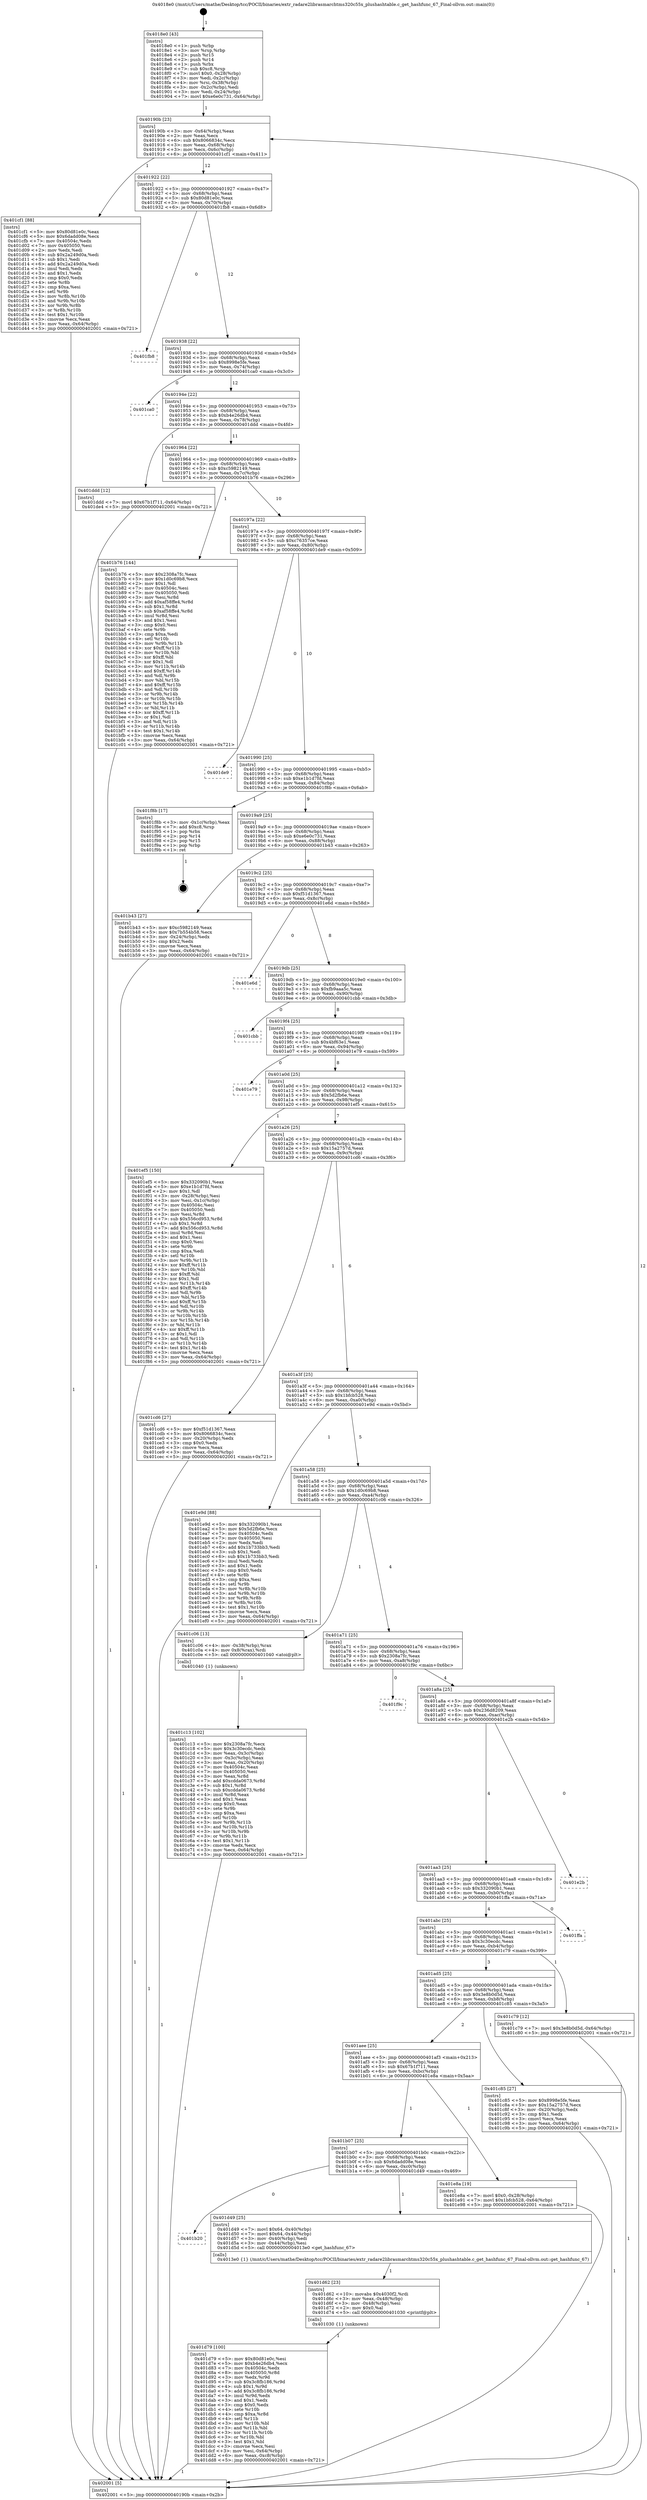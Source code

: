 digraph "0x4018e0" {
  label = "0x4018e0 (/mnt/c/Users/mathe/Desktop/tcc/POCII/binaries/extr_radare2librasmarchtms320c55x_plushashtable.c_get_hashfunc_67_Final-ollvm.out::main(0))"
  labelloc = "t"
  node[shape=record]

  Entry [label="",width=0.3,height=0.3,shape=circle,fillcolor=black,style=filled]
  "0x40190b" [label="{
     0x40190b [23]\l
     | [instrs]\l
     &nbsp;&nbsp;0x40190b \<+3\>: mov -0x64(%rbp),%eax\l
     &nbsp;&nbsp;0x40190e \<+2\>: mov %eax,%ecx\l
     &nbsp;&nbsp;0x401910 \<+6\>: sub $0x8066834c,%ecx\l
     &nbsp;&nbsp;0x401916 \<+3\>: mov %eax,-0x68(%rbp)\l
     &nbsp;&nbsp;0x401919 \<+3\>: mov %ecx,-0x6c(%rbp)\l
     &nbsp;&nbsp;0x40191c \<+6\>: je 0000000000401cf1 \<main+0x411\>\l
  }"]
  "0x401cf1" [label="{
     0x401cf1 [88]\l
     | [instrs]\l
     &nbsp;&nbsp;0x401cf1 \<+5\>: mov $0x80d81e0c,%eax\l
     &nbsp;&nbsp;0x401cf6 \<+5\>: mov $0x6dadd08e,%ecx\l
     &nbsp;&nbsp;0x401cfb \<+7\>: mov 0x40504c,%edx\l
     &nbsp;&nbsp;0x401d02 \<+7\>: mov 0x405050,%esi\l
     &nbsp;&nbsp;0x401d09 \<+2\>: mov %edx,%edi\l
     &nbsp;&nbsp;0x401d0b \<+6\>: sub $0x2a249d0a,%edi\l
     &nbsp;&nbsp;0x401d11 \<+3\>: sub $0x1,%edi\l
     &nbsp;&nbsp;0x401d14 \<+6\>: add $0x2a249d0a,%edi\l
     &nbsp;&nbsp;0x401d1a \<+3\>: imul %edi,%edx\l
     &nbsp;&nbsp;0x401d1d \<+3\>: and $0x1,%edx\l
     &nbsp;&nbsp;0x401d20 \<+3\>: cmp $0x0,%edx\l
     &nbsp;&nbsp;0x401d23 \<+4\>: sete %r8b\l
     &nbsp;&nbsp;0x401d27 \<+3\>: cmp $0xa,%esi\l
     &nbsp;&nbsp;0x401d2a \<+4\>: setl %r9b\l
     &nbsp;&nbsp;0x401d2e \<+3\>: mov %r8b,%r10b\l
     &nbsp;&nbsp;0x401d31 \<+3\>: and %r9b,%r10b\l
     &nbsp;&nbsp;0x401d34 \<+3\>: xor %r9b,%r8b\l
     &nbsp;&nbsp;0x401d37 \<+3\>: or %r8b,%r10b\l
     &nbsp;&nbsp;0x401d3a \<+4\>: test $0x1,%r10b\l
     &nbsp;&nbsp;0x401d3e \<+3\>: cmovne %ecx,%eax\l
     &nbsp;&nbsp;0x401d41 \<+3\>: mov %eax,-0x64(%rbp)\l
     &nbsp;&nbsp;0x401d44 \<+5\>: jmp 0000000000402001 \<main+0x721\>\l
  }"]
  "0x401922" [label="{
     0x401922 [22]\l
     | [instrs]\l
     &nbsp;&nbsp;0x401922 \<+5\>: jmp 0000000000401927 \<main+0x47\>\l
     &nbsp;&nbsp;0x401927 \<+3\>: mov -0x68(%rbp),%eax\l
     &nbsp;&nbsp;0x40192a \<+5\>: sub $0x80d81e0c,%eax\l
     &nbsp;&nbsp;0x40192f \<+3\>: mov %eax,-0x70(%rbp)\l
     &nbsp;&nbsp;0x401932 \<+6\>: je 0000000000401fb8 \<main+0x6d8\>\l
  }"]
  Exit [label="",width=0.3,height=0.3,shape=circle,fillcolor=black,style=filled,peripheries=2]
  "0x401fb8" [label="{
     0x401fb8\l
  }", style=dashed]
  "0x401938" [label="{
     0x401938 [22]\l
     | [instrs]\l
     &nbsp;&nbsp;0x401938 \<+5\>: jmp 000000000040193d \<main+0x5d\>\l
     &nbsp;&nbsp;0x40193d \<+3\>: mov -0x68(%rbp),%eax\l
     &nbsp;&nbsp;0x401940 \<+5\>: sub $0x8998e5fe,%eax\l
     &nbsp;&nbsp;0x401945 \<+3\>: mov %eax,-0x74(%rbp)\l
     &nbsp;&nbsp;0x401948 \<+6\>: je 0000000000401ca0 \<main+0x3c0\>\l
  }"]
  "0x401d79" [label="{
     0x401d79 [100]\l
     | [instrs]\l
     &nbsp;&nbsp;0x401d79 \<+5\>: mov $0x80d81e0c,%esi\l
     &nbsp;&nbsp;0x401d7e \<+5\>: mov $0xb4e26db4,%ecx\l
     &nbsp;&nbsp;0x401d83 \<+7\>: mov 0x40504c,%edx\l
     &nbsp;&nbsp;0x401d8a \<+8\>: mov 0x405050,%r8d\l
     &nbsp;&nbsp;0x401d92 \<+3\>: mov %edx,%r9d\l
     &nbsp;&nbsp;0x401d95 \<+7\>: sub $0x3c8fb186,%r9d\l
     &nbsp;&nbsp;0x401d9c \<+4\>: sub $0x1,%r9d\l
     &nbsp;&nbsp;0x401da0 \<+7\>: add $0x3c8fb186,%r9d\l
     &nbsp;&nbsp;0x401da7 \<+4\>: imul %r9d,%edx\l
     &nbsp;&nbsp;0x401dab \<+3\>: and $0x1,%edx\l
     &nbsp;&nbsp;0x401dae \<+3\>: cmp $0x0,%edx\l
     &nbsp;&nbsp;0x401db1 \<+4\>: sete %r10b\l
     &nbsp;&nbsp;0x401db5 \<+4\>: cmp $0xa,%r8d\l
     &nbsp;&nbsp;0x401db9 \<+4\>: setl %r11b\l
     &nbsp;&nbsp;0x401dbd \<+3\>: mov %r10b,%bl\l
     &nbsp;&nbsp;0x401dc0 \<+3\>: and %r11b,%bl\l
     &nbsp;&nbsp;0x401dc3 \<+3\>: xor %r11b,%r10b\l
     &nbsp;&nbsp;0x401dc6 \<+3\>: or %r10b,%bl\l
     &nbsp;&nbsp;0x401dc9 \<+3\>: test $0x1,%bl\l
     &nbsp;&nbsp;0x401dcc \<+3\>: cmovne %ecx,%esi\l
     &nbsp;&nbsp;0x401dcf \<+3\>: mov %esi,-0x64(%rbp)\l
     &nbsp;&nbsp;0x401dd2 \<+6\>: mov %eax,-0xc8(%rbp)\l
     &nbsp;&nbsp;0x401dd8 \<+5\>: jmp 0000000000402001 \<main+0x721\>\l
  }"]
  "0x401ca0" [label="{
     0x401ca0\l
  }", style=dashed]
  "0x40194e" [label="{
     0x40194e [22]\l
     | [instrs]\l
     &nbsp;&nbsp;0x40194e \<+5\>: jmp 0000000000401953 \<main+0x73\>\l
     &nbsp;&nbsp;0x401953 \<+3\>: mov -0x68(%rbp),%eax\l
     &nbsp;&nbsp;0x401956 \<+5\>: sub $0xb4e26db4,%eax\l
     &nbsp;&nbsp;0x40195b \<+3\>: mov %eax,-0x78(%rbp)\l
     &nbsp;&nbsp;0x40195e \<+6\>: je 0000000000401ddd \<main+0x4fd\>\l
  }"]
  "0x401d62" [label="{
     0x401d62 [23]\l
     | [instrs]\l
     &nbsp;&nbsp;0x401d62 \<+10\>: movabs $0x4030f2,%rdi\l
     &nbsp;&nbsp;0x401d6c \<+3\>: mov %eax,-0x48(%rbp)\l
     &nbsp;&nbsp;0x401d6f \<+3\>: mov -0x48(%rbp),%esi\l
     &nbsp;&nbsp;0x401d72 \<+2\>: mov $0x0,%al\l
     &nbsp;&nbsp;0x401d74 \<+5\>: call 0000000000401030 \<printf@plt\>\l
     | [calls]\l
     &nbsp;&nbsp;0x401030 \{1\} (unknown)\l
  }"]
  "0x401ddd" [label="{
     0x401ddd [12]\l
     | [instrs]\l
     &nbsp;&nbsp;0x401ddd \<+7\>: movl $0x67b1f711,-0x64(%rbp)\l
     &nbsp;&nbsp;0x401de4 \<+5\>: jmp 0000000000402001 \<main+0x721\>\l
  }"]
  "0x401964" [label="{
     0x401964 [22]\l
     | [instrs]\l
     &nbsp;&nbsp;0x401964 \<+5\>: jmp 0000000000401969 \<main+0x89\>\l
     &nbsp;&nbsp;0x401969 \<+3\>: mov -0x68(%rbp),%eax\l
     &nbsp;&nbsp;0x40196c \<+5\>: sub $0xc5982149,%eax\l
     &nbsp;&nbsp;0x401971 \<+3\>: mov %eax,-0x7c(%rbp)\l
     &nbsp;&nbsp;0x401974 \<+6\>: je 0000000000401b76 \<main+0x296\>\l
  }"]
  "0x401b20" [label="{
     0x401b20\l
  }", style=dashed]
  "0x401b76" [label="{
     0x401b76 [144]\l
     | [instrs]\l
     &nbsp;&nbsp;0x401b76 \<+5\>: mov $0x2308a7fc,%eax\l
     &nbsp;&nbsp;0x401b7b \<+5\>: mov $0x1d0c69b8,%ecx\l
     &nbsp;&nbsp;0x401b80 \<+2\>: mov $0x1,%dl\l
     &nbsp;&nbsp;0x401b82 \<+7\>: mov 0x40504c,%esi\l
     &nbsp;&nbsp;0x401b89 \<+7\>: mov 0x405050,%edi\l
     &nbsp;&nbsp;0x401b90 \<+3\>: mov %esi,%r8d\l
     &nbsp;&nbsp;0x401b93 \<+7\>: add $0xaf58ffe4,%r8d\l
     &nbsp;&nbsp;0x401b9a \<+4\>: sub $0x1,%r8d\l
     &nbsp;&nbsp;0x401b9e \<+7\>: sub $0xaf58ffe4,%r8d\l
     &nbsp;&nbsp;0x401ba5 \<+4\>: imul %r8d,%esi\l
     &nbsp;&nbsp;0x401ba9 \<+3\>: and $0x1,%esi\l
     &nbsp;&nbsp;0x401bac \<+3\>: cmp $0x0,%esi\l
     &nbsp;&nbsp;0x401baf \<+4\>: sete %r9b\l
     &nbsp;&nbsp;0x401bb3 \<+3\>: cmp $0xa,%edi\l
     &nbsp;&nbsp;0x401bb6 \<+4\>: setl %r10b\l
     &nbsp;&nbsp;0x401bba \<+3\>: mov %r9b,%r11b\l
     &nbsp;&nbsp;0x401bbd \<+4\>: xor $0xff,%r11b\l
     &nbsp;&nbsp;0x401bc1 \<+3\>: mov %r10b,%bl\l
     &nbsp;&nbsp;0x401bc4 \<+3\>: xor $0xff,%bl\l
     &nbsp;&nbsp;0x401bc7 \<+3\>: xor $0x1,%dl\l
     &nbsp;&nbsp;0x401bca \<+3\>: mov %r11b,%r14b\l
     &nbsp;&nbsp;0x401bcd \<+4\>: and $0xff,%r14b\l
     &nbsp;&nbsp;0x401bd1 \<+3\>: and %dl,%r9b\l
     &nbsp;&nbsp;0x401bd4 \<+3\>: mov %bl,%r15b\l
     &nbsp;&nbsp;0x401bd7 \<+4\>: and $0xff,%r15b\l
     &nbsp;&nbsp;0x401bdb \<+3\>: and %dl,%r10b\l
     &nbsp;&nbsp;0x401bde \<+3\>: or %r9b,%r14b\l
     &nbsp;&nbsp;0x401be1 \<+3\>: or %r10b,%r15b\l
     &nbsp;&nbsp;0x401be4 \<+3\>: xor %r15b,%r14b\l
     &nbsp;&nbsp;0x401be7 \<+3\>: or %bl,%r11b\l
     &nbsp;&nbsp;0x401bea \<+4\>: xor $0xff,%r11b\l
     &nbsp;&nbsp;0x401bee \<+3\>: or $0x1,%dl\l
     &nbsp;&nbsp;0x401bf1 \<+3\>: and %dl,%r11b\l
     &nbsp;&nbsp;0x401bf4 \<+3\>: or %r11b,%r14b\l
     &nbsp;&nbsp;0x401bf7 \<+4\>: test $0x1,%r14b\l
     &nbsp;&nbsp;0x401bfb \<+3\>: cmovne %ecx,%eax\l
     &nbsp;&nbsp;0x401bfe \<+3\>: mov %eax,-0x64(%rbp)\l
     &nbsp;&nbsp;0x401c01 \<+5\>: jmp 0000000000402001 \<main+0x721\>\l
  }"]
  "0x40197a" [label="{
     0x40197a [22]\l
     | [instrs]\l
     &nbsp;&nbsp;0x40197a \<+5\>: jmp 000000000040197f \<main+0x9f\>\l
     &nbsp;&nbsp;0x40197f \<+3\>: mov -0x68(%rbp),%eax\l
     &nbsp;&nbsp;0x401982 \<+5\>: sub $0xc76357ce,%eax\l
     &nbsp;&nbsp;0x401987 \<+3\>: mov %eax,-0x80(%rbp)\l
     &nbsp;&nbsp;0x40198a \<+6\>: je 0000000000401de9 \<main+0x509\>\l
  }"]
  "0x401d49" [label="{
     0x401d49 [25]\l
     | [instrs]\l
     &nbsp;&nbsp;0x401d49 \<+7\>: movl $0x64,-0x40(%rbp)\l
     &nbsp;&nbsp;0x401d50 \<+7\>: movl $0x64,-0x44(%rbp)\l
     &nbsp;&nbsp;0x401d57 \<+3\>: mov -0x40(%rbp),%edi\l
     &nbsp;&nbsp;0x401d5a \<+3\>: mov -0x44(%rbp),%esi\l
     &nbsp;&nbsp;0x401d5d \<+5\>: call 00000000004013e0 \<get_hashfunc_67\>\l
     | [calls]\l
     &nbsp;&nbsp;0x4013e0 \{1\} (/mnt/c/Users/mathe/Desktop/tcc/POCII/binaries/extr_radare2librasmarchtms320c55x_plushashtable.c_get_hashfunc_67_Final-ollvm.out::get_hashfunc_67)\l
  }"]
  "0x401de9" [label="{
     0x401de9\l
  }", style=dashed]
  "0x401990" [label="{
     0x401990 [25]\l
     | [instrs]\l
     &nbsp;&nbsp;0x401990 \<+5\>: jmp 0000000000401995 \<main+0xb5\>\l
     &nbsp;&nbsp;0x401995 \<+3\>: mov -0x68(%rbp),%eax\l
     &nbsp;&nbsp;0x401998 \<+5\>: sub $0xe1b1d7fd,%eax\l
     &nbsp;&nbsp;0x40199d \<+6\>: mov %eax,-0x84(%rbp)\l
     &nbsp;&nbsp;0x4019a3 \<+6\>: je 0000000000401f8b \<main+0x6ab\>\l
  }"]
  "0x401b07" [label="{
     0x401b07 [25]\l
     | [instrs]\l
     &nbsp;&nbsp;0x401b07 \<+5\>: jmp 0000000000401b0c \<main+0x22c\>\l
     &nbsp;&nbsp;0x401b0c \<+3\>: mov -0x68(%rbp),%eax\l
     &nbsp;&nbsp;0x401b0f \<+5\>: sub $0x6dadd08e,%eax\l
     &nbsp;&nbsp;0x401b14 \<+6\>: mov %eax,-0xc0(%rbp)\l
     &nbsp;&nbsp;0x401b1a \<+6\>: je 0000000000401d49 \<main+0x469\>\l
  }"]
  "0x401f8b" [label="{
     0x401f8b [17]\l
     | [instrs]\l
     &nbsp;&nbsp;0x401f8b \<+3\>: mov -0x1c(%rbp),%eax\l
     &nbsp;&nbsp;0x401f8e \<+7\>: add $0xc8,%rsp\l
     &nbsp;&nbsp;0x401f95 \<+1\>: pop %rbx\l
     &nbsp;&nbsp;0x401f96 \<+2\>: pop %r14\l
     &nbsp;&nbsp;0x401f98 \<+2\>: pop %r15\l
     &nbsp;&nbsp;0x401f9a \<+1\>: pop %rbp\l
     &nbsp;&nbsp;0x401f9b \<+1\>: ret\l
  }"]
  "0x4019a9" [label="{
     0x4019a9 [25]\l
     | [instrs]\l
     &nbsp;&nbsp;0x4019a9 \<+5\>: jmp 00000000004019ae \<main+0xce\>\l
     &nbsp;&nbsp;0x4019ae \<+3\>: mov -0x68(%rbp),%eax\l
     &nbsp;&nbsp;0x4019b1 \<+5\>: sub $0xe6e0c731,%eax\l
     &nbsp;&nbsp;0x4019b6 \<+6\>: mov %eax,-0x88(%rbp)\l
     &nbsp;&nbsp;0x4019bc \<+6\>: je 0000000000401b43 \<main+0x263\>\l
  }"]
  "0x401e8a" [label="{
     0x401e8a [19]\l
     | [instrs]\l
     &nbsp;&nbsp;0x401e8a \<+7\>: movl $0x0,-0x28(%rbp)\l
     &nbsp;&nbsp;0x401e91 \<+7\>: movl $0x1bfcb528,-0x64(%rbp)\l
     &nbsp;&nbsp;0x401e98 \<+5\>: jmp 0000000000402001 \<main+0x721\>\l
  }"]
  "0x401b43" [label="{
     0x401b43 [27]\l
     | [instrs]\l
     &nbsp;&nbsp;0x401b43 \<+5\>: mov $0xc5982149,%eax\l
     &nbsp;&nbsp;0x401b48 \<+5\>: mov $0x7b554b58,%ecx\l
     &nbsp;&nbsp;0x401b4d \<+3\>: mov -0x24(%rbp),%edx\l
     &nbsp;&nbsp;0x401b50 \<+3\>: cmp $0x2,%edx\l
     &nbsp;&nbsp;0x401b53 \<+3\>: cmovne %ecx,%eax\l
     &nbsp;&nbsp;0x401b56 \<+3\>: mov %eax,-0x64(%rbp)\l
     &nbsp;&nbsp;0x401b59 \<+5\>: jmp 0000000000402001 \<main+0x721\>\l
  }"]
  "0x4019c2" [label="{
     0x4019c2 [25]\l
     | [instrs]\l
     &nbsp;&nbsp;0x4019c2 \<+5\>: jmp 00000000004019c7 \<main+0xe7\>\l
     &nbsp;&nbsp;0x4019c7 \<+3\>: mov -0x68(%rbp),%eax\l
     &nbsp;&nbsp;0x4019ca \<+5\>: sub $0xf51d1367,%eax\l
     &nbsp;&nbsp;0x4019cf \<+6\>: mov %eax,-0x8c(%rbp)\l
     &nbsp;&nbsp;0x4019d5 \<+6\>: je 0000000000401e6d \<main+0x58d\>\l
  }"]
  "0x402001" [label="{
     0x402001 [5]\l
     | [instrs]\l
     &nbsp;&nbsp;0x402001 \<+5\>: jmp 000000000040190b \<main+0x2b\>\l
  }"]
  "0x4018e0" [label="{
     0x4018e0 [43]\l
     | [instrs]\l
     &nbsp;&nbsp;0x4018e0 \<+1\>: push %rbp\l
     &nbsp;&nbsp;0x4018e1 \<+3\>: mov %rsp,%rbp\l
     &nbsp;&nbsp;0x4018e4 \<+2\>: push %r15\l
     &nbsp;&nbsp;0x4018e6 \<+2\>: push %r14\l
     &nbsp;&nbsp;0x4018e8 \<+1\>: push %rbx\l
     &nbsp;&nbsp;0x4018e9 \<+7\>: sub $0xc8,%rsp\l
     &nbsp;&nbsp;0x4018f0 \<+7\>: movl $0x0,-0x28(%rbp)\l
     &nbsp;&nbsp;0x4018f7 \<+3\>: mov %edi,-0x2c(%rbp)\l
     &nbsp;&nbsp;0x4018fa \<+4\>: mov %rsi,-0x38(%rbp)\l
     &nbsp;&nbsp;0x4018fe \<+3\>: mov -0x2c(%rbp),%edi\l
     &nbsp;&nbsp;0x401901 \<+3\>: mov %edi,-0x24(%rbp)\l
     &nbsp;&nbsp;0x401904 \<+7\>: movl $0xe6e0c731,-0x64(%rbp)\l
  }"]
  "0x401aee" [label="{
     0x401aee [25]\l
     | [instrs]\l
     &nbsp;&nbsp;0x401aee \<+5\>: jmp 0000000000401af3 \<main+0x213\>\l
     &nbsp;&nbsp;0x401af3 \<+3\>: mov -0x68(%rbp),%eax\l
     &nbsp;&nbsp;0x401af6 \<+5\>: sub $0x67b1f711,%eax\l
     &nbsp;&nbsp;0x401afb \<+6\>: mov %eax,-0xbc(%rbp)\l
     &nbsp;&nbsp;0x401b01 \<+6\>: je 0000000000401e8a \<main+0x5aa\>\l
  }"]
  "0x401e6d" [label="{
     0x401e6d\l
  }", style=dashed]
  "0x4019db" [label="{
     0x4019db [25]\l
     | [instrs]\l
     &nbsp;&nbsp;0x4019db \<+5\>: jmp 00000000004019e0 \<main+0x100\>\l
     &nbsp;&nbsp;0x4019e0 \<+3\>: mov -0x68(%rbp),%eax\l
     &nbsp;&nbsp;0x4019e3 \<+5\>: sub $0xfb9aaa5c,%eax\l
     &nbsp;&nbsp;0x4019e8 \<+6\>: mov %eax,-0x90(%rbp)\l
     &nbsp;&nbsp;0x4019ee \<+6\>: je 0000000000401cbb \<main+0x3db\>\l
  }"]
  "0x401c85" [label="{
     0x401c85 [27]\l
     | [instrs]\l
     &nbsp;&nbsp;0x401c85 \<+5\>: mov $0x8998e5fe,%eax\l
     &nbsp;&nbsp;0x401c8a \<+5\>: mov $0x15a2757d,%ecx\l
     &nbsp;&nbsp;0x401c8f \<+3\>: mov -0x20(%rbp),%edx\l
     &nbsp;&nbsp;0x401c92 \<+3\>: cmp $0x1,%edx\l
     &nbsp;&nbsp;0x401c95 \<+3\>: cmovl %ecx,%eax\l
     &nbsp;&nbsp;0x401c98 \<+3\>: mov %eax,-0x64(%rbp)\l
     &nbsp;&nbsp;0x401c9b \<+5\>: jmp 0000000000402001 \<main+0x721\>\l
  }"]
  "0x401cbb" [label="{
     0x401cbb\l
  }", style=dashed]
  "0x4019f4" [label="{
     0x4019f4 [25]\l
     | [instrs]\l
     &nbsp;&nbsp;0x4019f4 \<+5\>: jmp 00000000004019f9 \<main+0x119\>\l
     &nbsp;&nbsp;0x4019f9 \<+3\>: mov -0x68(%rbp),%eax\l
     &nbsp;&nbsp;0x4019fc \<+5\>: sub $0x4bf63e1,%eax\l
     &nbsp;&nbsp;0x401a01 \<+6\>: mov %eax,-0x94(%rbp)\l
     &nbsp;&nbsp;0x401a07 \<+6\>: je 0000000000401e79 \<main+0x599\>\l
  }"]
  "0x401ad5" [label="{
     0x401ad5 [25]\l
     | [instrs]\l
     &nbsp;&nbsp;0x401ad5 \<+5\>: jmp 0000000000401ada \<main+0x1fa\>\l
     &nbsp;&nbsp;0x401ada \<+3\>: mov -0x68(%rbp),%eax\l
     &nbsp;&nbsp;0x401add \<+5\>: sub $0x3e8b0d5d,%eax\l
     &nbsp;&nbsp;0x401ae2 \<+6\>: mov %eax,-0xb8(%rbp)\l
     &nbsp;&nbsp;0x401ae8 \<+6\>: je 0000000000401c85 \<main+0x3a5\>\l
  }"]
  "0x401e79" [label="{
     0x401e79\l
  }", style=dashed]
  "0x401a0d" [label="{
     0x401a0d [25]\l
     | [instrs]\l
     &nbsp;&nbsp;0x401a0d \<+5\>: jmp 0000000000401a12 \<main+0x132\>\l
     &nbsp;&nbsp;0x401a12 \<+3\>: mov -0x68(%rbp),%eax\l
     &nbsp;&nbsp;0x401a15 \<+5\>: sub $0x5d2fb6e,%eax\l
     &nbsp;&nbsp;0x401a1a \<+6\>: mov %eax,-0x98(%rbp)\l
     &nbsp;&nbsp;0x401a20 \<+6\>: je 0000000000401ef5 \<main+0x615\>\l
  }"]
  "0x401c79" [label="{
     0x401c79 [12]\l
     | [instrs]\l
     &nbsp;&nbsp;0x401c79 \<+7\>: movl $0x3e8b0d5d,-0x64(%rbp)\l
     &nbsp;&nbsp;0x401c80 \<+5\>: jmp 0000000000402001 \<main+0x721\>\l
  }"]
  "0x401ef5" [label="{
     0x401ef5 [150]\l
     | [instrs]\l
     &nbsp;&nbsp;0x401ef5 \<+5\>: mov $0x332090b1,%eax\l
     &nbsp;&nbsp;0x401efa \<+5\>: mov $0xe1b1d7fd,%ecx\l
     &nbsp;&nbsp;0x401eff \<+2\>: mov $0x1,%dl\l
     &nbsp;&nbsp;0x401f01 \<+3\>: mov -0x28(%rbp),%esi\l
     &nbsp;&nbsp;0x401f04 \<+3\>: mov %esi,-0x1c(%rbp)\l
     &nbsp;&nbsp;0x401f07 \<+7\>: mov 0x40504c,%esi\l
     &nbsp;&nbsp;0x401f0e \<+7\>: mov 0x405050,%edi\l
     &nbsp;&nbsp;0x401f15 \<+3\>: mov %esi,%r8d\l
     &nbsp;&nbsp;0x401f18 \<+7\>: sub $0x556cd953,%r8d\l
     &nbsp;&nbsp;0x401f1f \<+4\>: sub $0x1,%r8d\l
     &nbsp;&nbsp;0x401f23 \<+7\>: add $0x556cd953,%r8d\l
     &nbsp;&nbsp;0x401f2a \<+4\>: imul %r8d,%esi\l
     &nbsp;&nbsp;0x401f2e \<+3\>: and $0x1,%esi\l
     &nbsp;&nbsp;0x401f31 \<+3\>: cmp $0x0,%esi\l
     &nbsp;&nbsp;0x401f34 \<+4\>: sete %r9b\l
     &nbsp;&nbsp;0x401f38 \<+3\>: cmp $0xa,%edi\l
     &nbsp;&nbsp;0x401f3b \<+4\>: setl %r10b\l
     &nbsp;&nbsp;0x401f3f \<+3\>: mov %r9b,%r11b\l
     &nbsp;&nbsp;0x401f42 \<+4\>: xor $0xff,%r11b\l
     &nbsp;&nbsp;0x401f46 \<+3\>: mov %r10b,%bl\l
     &nbsp;&nbsp;0x401f49 \<+3\>: xor $0xff,%bl\l
     &nbsp;&nbsp;0x401f4c \<+3\>: xor $0x1,%dl\l
     &nbsp;&nbsp;0x401f4f \<+3\>: mov %r11b,%r14b\l
     &nbsp;&nbsp;0x401f52 \<+4\>: and $0xff,%r14b\l
     &nbsp;&nbsp;0x401f56 \<+3\>: and %dl,%r9b\l
     &nbsp;&nbsp;0x401f59 \<+3\>: mov %bl,%r15b\l
     &nbsp;&nbsp;0x401f5c \<+4\>: and $0xff,%r15b\l
     &nbsp;&nbsp;0x401f60 \<+3\>: and %dl,%r10b\l
     &nbsp;&nbsp;0x401f63 \<+3\>: or %r9b,%r14b\l
     &nbsp;&nbsp;0x401f66 \<+3\>: or %r10b,%r15b\l
     &nbsp;&nbsp;0x401f69 \<+3\>: xor %r15b,%r14b\l
     &nbsp;&nbsp;0x401f6c \<+3\>: or %bl,%r11b\l
     &nbsp;&nbsp;0x401f6f \<+4\>: xor $0xff,%r11b\l
     &nbsp;&nbsp;0x401f73 \<+3\>: or $0x1,%dl\l
     &nbsp;&nbsp;0x401f76 \<+3\>: and %dl,%r11b\l
     &nbsp;&nbsp;0x401f79 \<+3\>: or %r11b,%r14b\l
     &nbsp;&nbsp;0x401f7c \<+4\>: test $0x1,%r14b\l
     &nbsp;&nbsp;0x401f80 \<+3\>: cmovne %ecx,%eax\l
     &nbsp;&nbsp;0x401f83 \<+3\>: mov %eax,-0x64(%rbp)\l
     &nbsp;&nbsp;0x401f86 \<+5\>: jmp 0000000000402001 \<main+0x721\>\l
  }"]
  "0x401a26" [label="{
     0x401a26 [25]\l
     | [instrs]\l
     &nbsp;&nbsp;0x401a26 \<+5\>: jmp 0000000000401a2b \<main+0x14b\>\l
     &nbsp;&nbsp;0x401a2b \<+3\>: mov -0x68(%rbp),%eax\l
     &nbsp;&nbsp;0x401a2e \<+5\>: sub $0x15a2757d,%eax\l
     &nbsp;&nbsp;0x401a33 \<+6\>: mov %eax,-0x9c(%rbp)\l
     &nbsp;&nbsp;0x401a39 \<+6\>: je 0000000000401cd6 \<main+0x3f6\>\l
  }"]
  "0x401abc" [label="{
     0x401abc [25]\l
     | [instrs]\l
     &nbsp;&nbsp;0x401abc \<+5\>: jmp 0000000000401ac1 \<main+0x1e1\>\l
     &nbsp;&nbsp;0x401ac1 \<+3\>: mov -0x68(%rbp),%eax\l
     &nbsp;&nbsp;0x401ac4 \<+5\>: sub $0x3c30ecdc,%eax\l
     &nbsp;&nbsp;0x401ac9 \<+6\>: mov %eax,-0xb4(%rbp)\l
     &nbsp;&nbsp;0x401acf \<+6\>: je 0000000000401c79 \<main+0x399\>\l
  }"]
  "0x401cd6" [label="{
     0x401cd6 [27]\l
     | [instrs]\l
     &nbsp;&nbsp;0x401cd6 \<+5\>: mov $0xf51d1367,%eax\l
     &nbsp;&nbsp;0x401cdb \<+5\>: mov $0x8066834c,%ecx\l
     &nbsp;&nbsp;0x401ce0 \<+3\>: mov -0x20(%rbp),%edx\l
     &nbsp;&nbsp;0x401ce3 \<+3\>: cmp $0x0,%edx\l
     &nbsp;&nbsp;0x401ce6 \<+3\>: cmove %ecx,%eax\l
     &nbsp;&nbsp;0x401ce9 \<+3\>: mov %eax,-0x64(%rbp)\l
     &nbsp;&nbsp;0x401cec \<+5\>: jmp 0000000000402001 \<main+0x721\>\l
  }"]
  "0x401a3f" [label="{
     0x401a3f [25]\l
     | [instrs]\l
     &nbsp;&nbsp;0x401a3f \<+5\>: jmp 0000000000401a44 \<main+0x164\>\l
     &nbsp;&nbsp;0x401a44 \<+3\>: mov -0x68(%rbp),%eax\l
     &nbsp;&nbsp;0x401a47 \<+5\>: sub $0x1bfcb528,%eax\l
     &nbsp;&nbsp;0x401a4c \<+6\>: mov %eax,-0xa0(%rbp)\l
     &nbsp;&nbsp;0x401a52 \<+6\>: je 0000000000401e9d \<main+0x5bd\>\l
  }"]
  "0x401ffa" [label="{
     0x401ffa\l
  }", style=dashed]
  "0x401e9d" [label="{
     0x401e9d [88]\l
     | [instrs]\l
     &nbsp;&nbsp;0x401e9d \<+5\>: mov $0x332090b1,%eax\l
     &nbsp;&nbsp;0x401ea2 \<+5\>: mov $0x5d2fb6e,%ecx\l
     &nbsp;&nbsp;0x401ea7 \<+7\>: mov 0x40504c,%edx\l
     &nbsp;&nbsp;0x401eae \<+7\>: mov 0x405050,%esi\l
     &nbsp;&nbsp;0x401eb5 \<+2\>: mov %edx,%edi\l
     &nbsp;&nbsp;0x401eb7 \<+6\>: add $0x1b733bb3,%edi\l
     &nbsp;&nbsp;0x401ebd \<+3\>: sub $0x1,%edi\l
     &nbsp;&nbsp;0x401ec0 \<+6\>: sub $0x1b733bb3,%edi\l
     &nbsp;&nbsp;0x401ec6 \<+3\>: imul %edi,%edx\l
     &nbsp;&nbsp;0x401ec9 \<+3\>: and $0x1,%edx\l
     &nbsp;&nbsp;0x401ecc \<+3\>: cmp $0x0,%edx\l
     &nbsp;&nbsp;0x401ecf \<+4\>: sete %r8b\l
     &nbsp;&nbsp;0x401ed3 \<+3\>: cmp $0xa,%esi\l
     &nbsp;&nbsp;0x401ed6 \<+4\>: setl %r9b\l
     &nbsp;&nbsp;0x401eda \<+3\>: mov %r8b,%r10b\l
     &nbsp;&nbsp;0x401edd \<+3\>: and %r9b,%r10b\l
     &nbsp;&nbsp;0x401ee0 \<+3\>: xor %r9b,%r8b\l
     &nbsp;&nbsp;0x401ee3 \<+3\>: or %r8b,%r10b\l
     &nbsp;&nbsp;0x401ee6 \<+4\>: test $0x1,%r10b\l
     &nbsp;&nbsp;0x401eea \<+3\>: cmovne %ecx,%eax\l
     &nbsp;&nbsp;0x401eed \<+3\>: mov %eax,-0x64(%rbp)\l
     &nbsp;&nbsp;0x401ef0 \<+5\>: jmp 0000000000402001 \<main+0x721\>\l
  }"]
  "0x401a58" [label="{
     0x401a58 [25]\l
     | [instrs]\l
     &nbsp;&nbsp;0x401a58 \<+5\>: jmp 0000000000401a5d \<main+0x17d\>\l
     &nbsp;&nbsp;0x401a5d \<+3\>: mov -0x68(%rbp),%eax\l
     &nbsp;&nbsp;0x401a60 \<+5\>: sub $0x1d0c69b8,%eax\l
     &nbsp;&nbsp;0x401a65 \<+6\>: mov %eax,-0xa4(%rbp)\l
     &nbsp;&nbsp;0x401a6b \<+6\>: je 0000000000401c06 \<main+0x326\>\l
  }"]
  "0x401aa3" [label="{
     0x401aa3 [25]\l
     | [instrs]\l
     &nbsp;&nbsp;0x401aa3 \<+5\>: jmp 0000000000401aa8 \<main+0x1c8\>\l
     &nbsp;&nbsp;0x401aa8 \<+3\>: mov -0x68(%rbp),%eax\l
     &nbsp;&nbsp;0x401aab \<+5\>: sub $0x332090b1,%eax\l
     &nbsp;&nbsp;0x401ab0 \<+6\>: mov %eax,-0xb0(%rbp)\l
     &nbsp;&nbsp;0x401ab6 \<+6\>: je 0000000000401ffa \<main+0x71a\>\l
  }"]
  "0x401c06" [label="{
     0x401c06 [13]\l
     | [instrs]\l
     &nbsp;&nbsp;0x401c06 \<+4\>: mov -0x38(%rbp),%rax\l
     &nbsp;&nbsp;0x401c0a \<+4\>: mov 0x8(%rax),%rdi\l
     &nbsp;&nbsp;0x401c0e \<+5\>: call 0000000000401040 \<atoi@plt\>\l
     | [calls]\l
     &nbsp;&nbsp;0x401040 \{1\} (unknown)\l
  }"]
  "0x401a71" [label="{
     0x401a71 [25]\l
     | [instrs]\l
     &nbsp;&nbsp;0x401a71 \<+5\>: jmp 0000000000401a76 \<main+0x196\>\l
     &nbsp;&nbsp;0x401a76 \<+3\>: mov -0x68(%rbp),%eax\l
     &nbsp;&nbsp;0x401a79 \<+5\>: sub $0x2308a7fc,%eax\l
     &nbsp;&nbsp;0x401a7e \<+6\>: mov %eax,-0xa8(%rbp)\l
     &nbsp;&nbsp;0x401a84 \<+6\>: je 0000000000401f9c \<main+0x6bc\>\l
  }"]
  "0x401c13" [label="{
     0x401c13 [102]\l
     | [instrs]\l
     &nbsp;&nbsp;0x401c13 \<+5\>: mov $0x2308a7fc,%ecx\l
     &nbsp;&nbsp;0x401c18 \<+5\>: mov $0x3c30ecdc,%edx\l
     &nbsp;&nbsp;0x401c1d \<+3\>: mov %eax,-0x3c(%rbp)\l
     &nbsp;&nbsp;0x401c20 \<+3\>: mov -0x3c(%rbp),%eax\l
     &nbsp;&nbsp;0x401c23 \<+3\>: mov %eax,-0x20(%rbp)\l
     &nbsp;&nbsp;0x401c26 \<+7\>: mov 0x40504c,%eax\l
     &nbsp;&nbsp;0x401c2d \<+7\>: mov 0x405050,%esi\l
     &nbsp;&nbsp;0x401c34 \<+3\>: mov %eax,%r8d\l
     &nbsp;&nbsp;0x401c37 \<+7\>: add $0xcdda0673,%r8d\l
     &nbsp;&nbsp;0x401c3e \<+4\>: sub $0x1,%r8d\l
     &nbsp;&nbsp;0x401c42 \<+7\>: sub $0xcdda0673,%r8d\l
     &nbsp;&nbsp;0x401c49 \<+4\>: imul %r8d,%eax\l
     &nbsp;&nbsp;0x401c4d \<+3\>: and $0x1,%eax\l
     &nbsp;&nbsp;0x401c50 \<+3\>: cmp $0x0,%eax\l
     &nbsp;&nbsp;0x401c53 \<+4\>: sete %r9b\l
     &nbsp;&nbsp;0x401c57 \<+3\>: cmp $0xa,%esi\l
     &nbsp;&nbsp;0x401c5a \<+4\>: setl %r10b\l
     &nbsp;&nbsp;0x401c5e \<+3\>: mov %r9b,%r11b\l
     &nbsp;&nbsp;0x401c61 \<+3\>: and %r10b,%r11b\l
     &nbsp;&nbsp;0x401c64 \<+3\>: xor %r10b,%r9b\l
     &nbsp;&nbsp;0x401c67 \<+3\>: or %r9b,%r11b\l
     &nbsp;&nbsp;0x401c6a \<+4\>: test $0x1,%r11b\l
     &nbsp;&nbsp;0x401c6e \<+3\>: cmovne %edx,%ecx\l
     &nbsp;&nbsp;0x401c71 \<+3\>: mov %ecx,-0x64(%rbp)\l
     &nbsp;&nbsp;0x401c74 \<+5\>: jmp 0000000000402001 \<main+0x721\>\l
  }"]
  "0x401e2b" [label="{
     0x401e2b\l
  }", style=dashed]
  "0x401f9c" [label="{
     0x401f9c\l
  }", style=dashed]
  "0x401a8a" [label="{
     0x401a8a [25]\l
     | [instrs]\l
     &nbsp;&nbsp;0x401a8a \<+5\>: jmp 0000000000401a8f \<main+0x1af\>\l
     &nbsp;&nbsp;0x401a8f \<+3\>: mov -0x68(%rbp),%eax\l
     &nbsp;&nbsp;0x401a92 \<+5\>: sub $0x236d8209,%eax\l
     &nbsp;&nbsp;0x401a97 \<+6\>: mov %eax,-0xac(%rbp)\l
     &nbsp;&nbsp;0x401a9d \<+6\>: je 0000000000401e2b \<main+0x54b\>\l
  }"]
  Entry -> "0x4018e0" [label=" 1"]
  "0x40190b" -> "0x401cf1" [label=" 1"]
  "0x40190b" -> "0x401922" [label=" 12"]
  "0x401f8b" -> Exit [label=" 1"]
  "0x401922" -> "0x401fb8" [label=" 0"]
  "0x401922" -> "0x401938" [label=" 12"]
  "0x401ef5" -> "0x402001" [label=" 1"]
  "0x401938" -> "0x401ca0" [label=" 0"]
  "0x401938" -> "0x40194e" [label=" 12"]
  "0x401e9d" -> "0x402001" [label=" 1"]
  "0x40194e" -> "0x401ddd" [label=" 1"]
  "0x40194e" -> "0x401964" [label=" 11"]
  "0x401e8a" -> "0x402001" [label=" 1"]
  "0x401964" -> "0x401b76" [label=" 1"]
  "0x401964" -> "0x40197a" [label=" 10"]
  "0x401ddd" -> "0x402001" [label=" 1"]
  "0x40197a" -> "0x401de9" [label=" 0"]
  "0x40197a" -> "0x401990" [label=" 10"]
  "0x401d79" -> "0x402001" [label=" 1"]
  "0x401990" -> "0x401f8b" [label=" 1"]
  "0x401990" -> "0x4019a9" [label=" 9"]
  "0x401d49" -> "0x401d62" [label=" 1"]
  "0x4019a9" -> "0x401b43" [label=" 1"]
  "0x4019a9" -> "0x4019c2" [label=" 8"]
  "0x401b43" -> "0x402001" [label=" 1"]
  "0x4018e0" -> "0x40190b" [label=" 1"]
  "0x402001" -> "0x40190b" [label=" 12"]
  "0x401b76" -> "0x402001" [label=" 1"]
  "0x401b07" -> "0x401b20" [label=" 0"]
  "0x4019c2" -> "0x401e6d" [label=" 0"]
  "0x4019c2" -> "0x4019db" [label=" 8"]
  "0x401d62" -> "0x401d79" [label=" 1"]
  "0x4019db" -> "0x401cbb" [label=" 0"]
  "0x4019db" -> "0x4019f4" [label=" 8"]
  "0x401aee" -> "0x401b07" [label=" 1"]
  "0x4019f4" -> "0x401e79" [label=" 0"]
  "0x4019f4" -> "0x401a0d" [label=" 8"]
  "0x401b07" -> "0x401d49" [label=" 1"]
  "0x401a0d" -> "0x401ef5" [label=" 1"]
  "0x401a0d" -> "0x401a26" [label=" 7"]
  "0x401cf1" -> "0x402001" [label=" 1"]
  "0x401a26" -> "0x401cd6" [label=" 1"]
  "0x401a26" -> "0x401a3f" [label=" 6"]
  "0x401c85" -> "0x402001" [label=" 1"]
  "0x401a3f" -> "0x401e9d" [label=" 1"]
  "0x401a3f" -> "0x401a58" [label=" 5"]
  "0x401ad5" -> "0x401aee" [label=" 2"]
  "0x401a58" -> "0x401c06" [label=" 1"]
  "0x401a58" -> "0x401a71" [label=" 4"]
  "0x401c06" -> "0x401c13" [label=" 1"]
  "0x401c13" -> "0x402001" [label=" 1"]
  "0x401aee" -> "0x401e8a" [label=" 1"]
  "0x401a71" -> "0x401f9c" [label=" 0"]
  "0x401a71" -> "0x401a8a" [label=" 4"]
  "0x401c79" -> "0x402001" [label=" 1"]
  "0x401a8a" -> "0x401e2b" [label=" 0"]
  "0x401a8a" -> "0x401aa3" [label=" 4"]
  "0x401ad5" -> "0x401c85" [label=" 1"]
  "0x401aa3" -> "0x401ffa" [label=" 0"]
  "0x401aa3" -> "0x401abc" [label=" 4"]
  "0x401cd6" -> "0x402001" [label=" 1"]
  "0x401abc" -> "0x401c79" [label=" 1"]
  "0x401abc" -> "0x401ad5" [label=" 3"]
}
